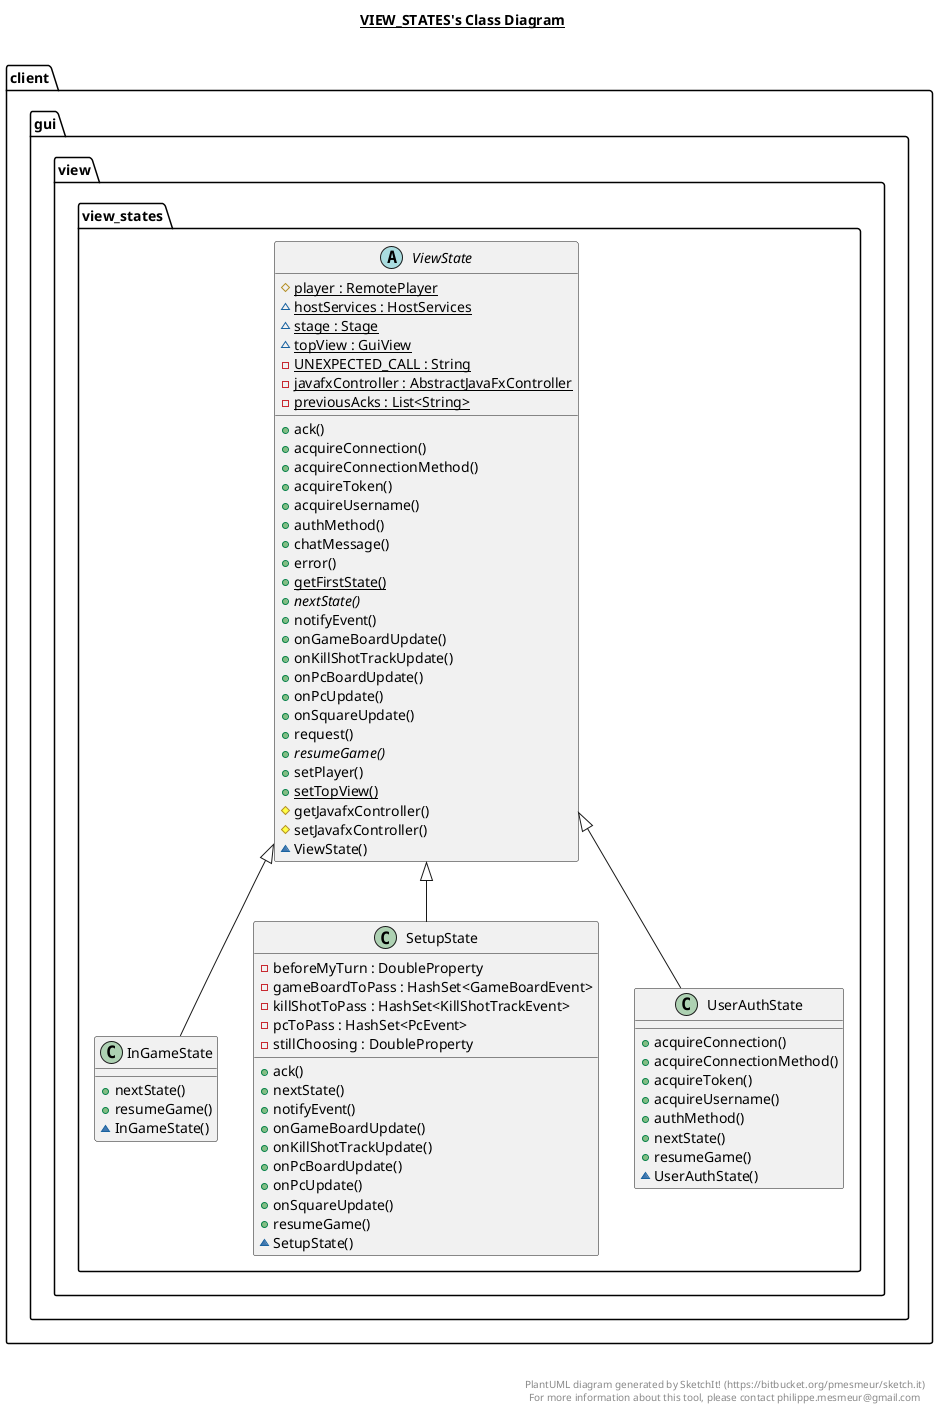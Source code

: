 @startuml

title __VIEW_STATES's Class Diagram__\n

  namespace client.gui {
    namespace view {
      namespace view_states {
        class client.gui.view.view_states.InGameState {
            + nextState()
            + resumeGame()
            ~ InGameState()
        }
      }
    }
  }
  

  namespace client.gui {
    namespace view {
      namespace view_states {
        class client.gui.view.view_states.SetupState {
            - beforeMyTurn : DoubleProperty
            - gameBoardToPass : HashSet<GameBoardEvent>
            - killShotToPass : HashSet<KillShotTrackEvent>
            - pcToPass : HashSet<PcEvent>
            - stillChoosing : DoubleProperty
            + ack()
            + nextState()
            + notifyEvent()
            + onGameBoardUpdate()
            + onKillShotTrackUpdate()
            + onPcBoardUpdate()
            + onPcUpdate()
            + onSquareUpdate()
            + resumeGame()
            ~ SetupState()
        }
      }
    }
  }
  

  namespace client.gui {
    namespace view {
      namespace view_states {
        class client.gui.view.view_states.UserAuthState {
            + acquireConnection()
            + acquireConnectionMethod()
            + acquireToken()
            + acquireUsername()
            + authMethod()
            + nextState()
            + resumeGame()
            ~ UserAuthState()
        }
      }
    }
  }
  

  namespace client.gui {
    namespace view {
      namespace view_states {
        abstract class client.gui.view.view_states.ViewState {
            {static} # player : RemotePlayer
            {static} ~ hostServices : HostServices
            {static} ~ stage : Stage
            {static} ~ topView : GuiView
            {static} - UNEXPECTED_CALL : String
            {static} - javafxController : AbstractJavaFxController
            {static} - previousAcks : List<String>
            + ack()
            + acquireConnection()
            + acquireConnectionMethod()
            + acquireToken()
            + acquireUsername()
            + authMethod()
            + chatMessage()
            + error()
            {static} + getFirstState()
            {abstract} + nextState()
            + notifyEvent()
            + onGameBoardUpdate()
            + onKillShotTrackUpdate()
            + onPcBoardUpdate()
            + onPcUpdate()
            + onSquareUpdate()
            + request()
            {abstract} + resumeGame()
            + setPlayer()
            {static} + setTopView()
            # getJavafxController()
            # setJavafxController()
            ~ ViewState()
        }
      }
    }
  }
  

  client.gui.view.view_states.InGameState -up-|> client.gui.view.view_states.ViewState
  client.gui.view.view_states.SetupState -up-|> client.gui.view.view_states.ViewState
  client.gui.view.view_states.UserAuthState -up-|> client.gui.view.view_states.ViewState


right footer


PlantUML diagram generated by SketchIt! (https://bitbucket.org/pmesmeur/sketch.it)
For more information about this tool, please contact philippe.mesmeur@gmail.com
endfooter

@enduml
